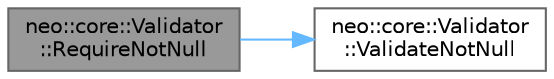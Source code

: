 digraph "neo::core::Validator::RequireNotNull"
{
 // LATEX_PDF_SIZE
  bgcolor="transparent";
  edge [fontname=Helvetica,fontsize=10,labelfontname=Helvetica,labelfontsize=10];
  node [fontname=Helvetica,fontsize=10,shape=box,height=0.2,width=0.4];
  rankdir="LR";
  Node1 [id="Node000001",label="neo::core::Validator\l::RequireNotNull",height=0.2,width=0.4,color="gray40", fillcolor="grey60", style="filled", fontcolor="black",tooltip=" "];
  Node1 -> Node2 [id="edge2_Node000001_Node000002",color="steelblue1",style="solid",tooltip=" "];
  Node2 [id="Node000002",label="neo::core::Validator\l::ValidateNotNull",height=0.2,width=0.4,color="grey40", fillcolor="white", style="filled",URL="$classneo_1_1core_1_1_validator.html#a29082367c504a93d5cd11161167fae0c",tooltip=" "];
}
